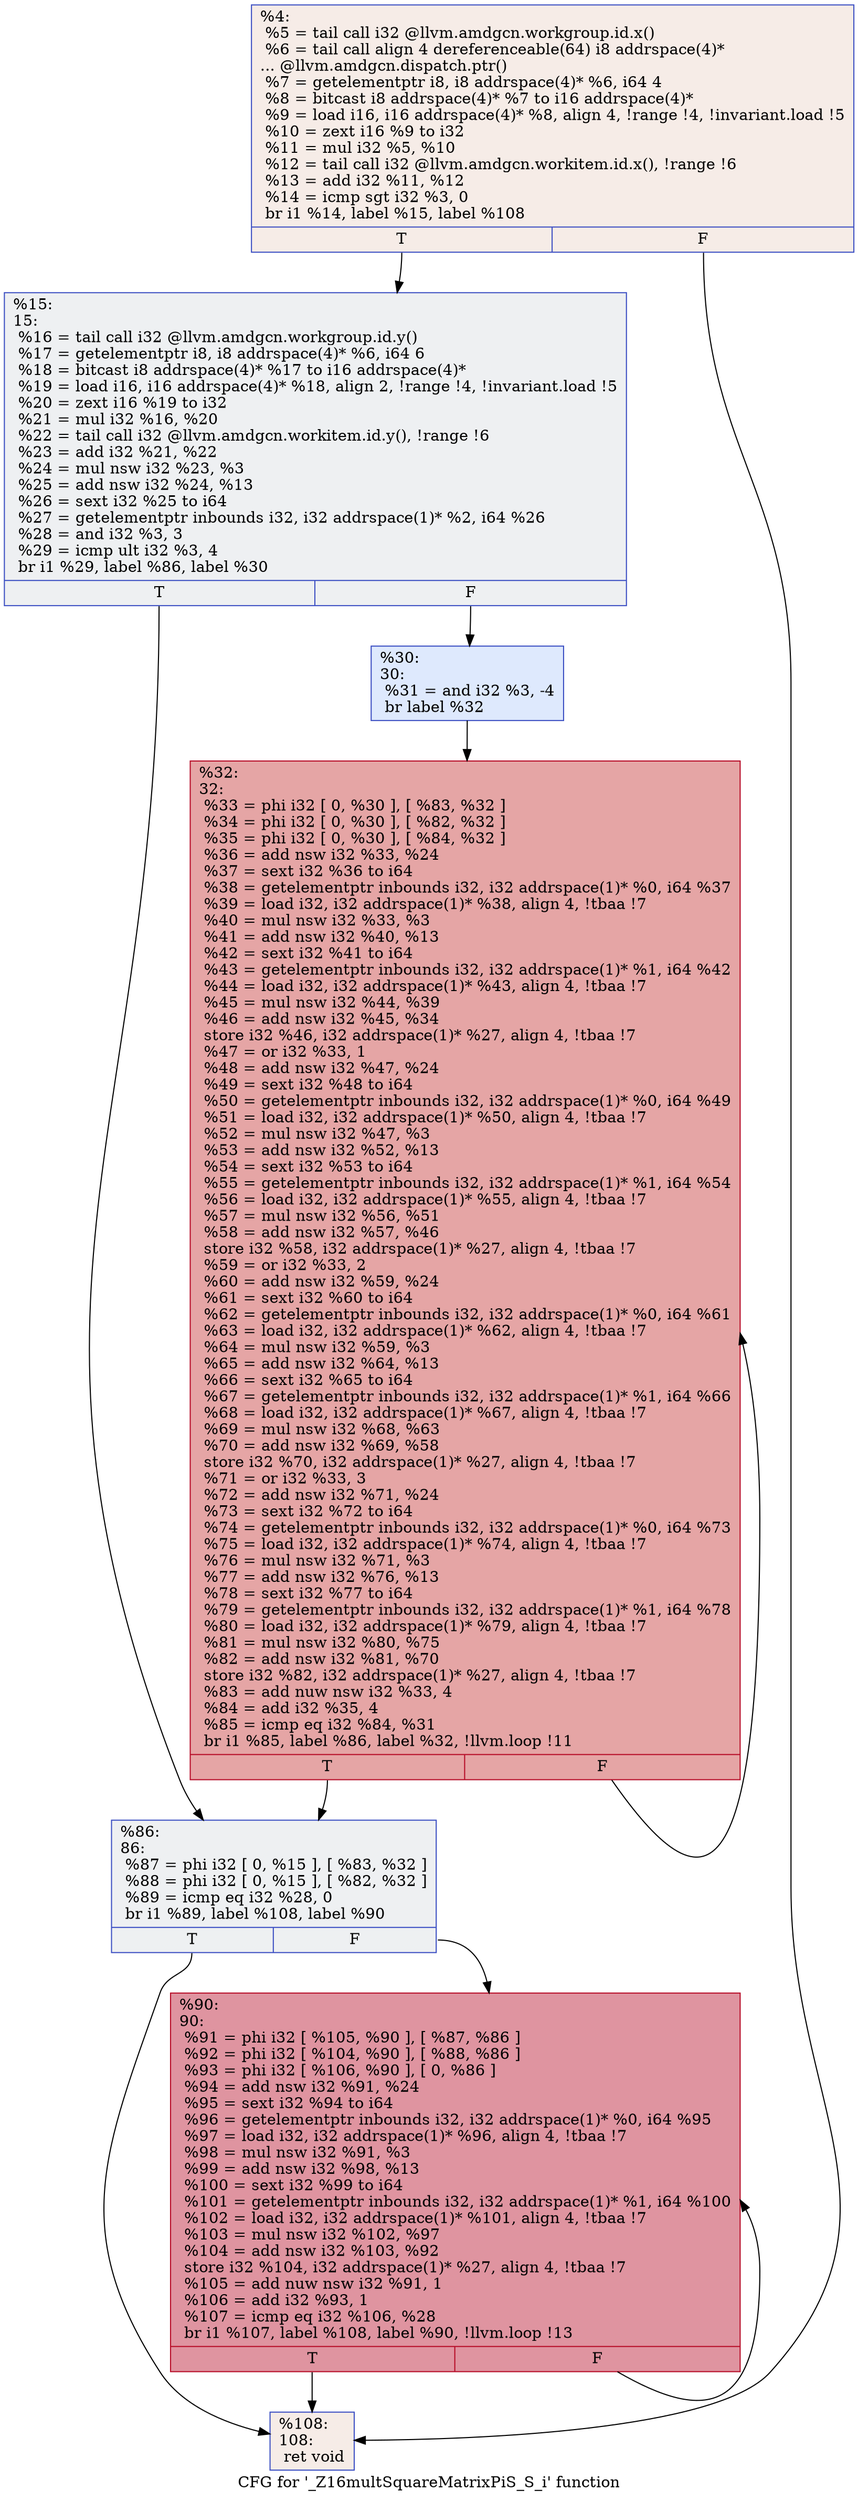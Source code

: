digraph "CFG for '_Z16multSquareMatrixPiS_S_i' function" {
	label="CFG for '_Z16multSquareMatrixPiS_S_i' function";

	Node0x46f0100 [shape=record,color="#3d50c3ff", style=filled, fillcolor="#ead5c970",label="{%4:\l  %5 = tail call i32 @llvm.amdgcn.workgroup.id.x()\l  %6 = tail call align 4 dereferenceable(64) i8 addrspace(4)*\l... @llvm.amdgcn.dispatch.ptr()\l  %7 = getelementptr i8, i8 addrspace(4)* %6, i64 4\l  %8 = bitcast i8 addrspace(4)* %7 to i16 addrspace(4)*\l  %9 = load i16, i16 addrspace(4)* %8, align 4, !range !4, !invariant.load !5\l  %10 = zext i16 %9 to i32\l  %11 = mul i32 %5, %10\l  %12 = tail call i32 @llvm.amdgcn.workitem.id.x(), !range !6\l  %13 = add i32 %11, %12\l  %14 = icmp sgt i32 %3, 0\l  br i1 %14, label %15, label %108\l|{<s0>T|<s1>F}}"];
	Node0x46f0100:s0 -> Node0x46f2010;
	Node0x46f0100:s1 -> Node0x46f20a0;
	Node0x46f2010 [shape=record,color="#3d50c3ff", style=filled, fillcolor="#d9dce170",label="{%15:\l15:                                               \l  %16 = tail call i32 @llvm.amdgcn.workgroup.id.y()\l  %17 = getelementptr i8, i8 addrspace(4)* %6, i64 6\l  %18 = bitcast i8 addrspace(4)* %17 to i16 addrspace(4)*\l  %19 = load i16, i16 addrspace(4)* %18, align 2, !range !4, !invariant.load !5\l  %20 = zext i16 %19 to i32\l  %21 = mul i32 %16, %20\l  %22 = tail call i32 @llvm.amdgcn.workitem.id.y(), !range !6\l  %23 = add i32 %21, %22\l  %24 = mul nsw i32 %23, %3\l  %25 = add nsw i32 %24, %13\l  %26 = sext i32 %25 to i64\l  %27 = getelementptr inbounds i32, i32 addrspace(1)* %2, i64 %26\l  %28 = and i32 %3, 3\l  %29 = icmp ult i32 %3, 4\l  br i1 %29, label %86, label %30\l|{<s0>T|<s1>F}}"];
	Node0x46f2010:s0 -> Node0x46f3fa0;
	Node0x46f2010:s1 -> Node0x46f4030;
	Node0x46f4030 [shape=record,color="#3d50c3ff", style=filled, fillcolor="#b5cdfa70",label="{%30:\l30:                                               \l  %31 = and i32 %3, -4\l  br label %32\l}"];
	Node0x46f4030 -> Node0x46f4230;
	Node0x46f4230 [shape=record,color="#b70d28ff", style=filled, fillcolor="#c5333470",label="{%32:\l32:                                               \l  %33 = phi i32 [ 0, %30 ], [ %83, %32 ]\l  %34 = phi i32 [ 0, %30 ], [ %82, %32 ]\l  %35 = phi i32 [ 0, %30 ], [ %84, %32 ]\l  %36 = add nsw i32 %33, %24\l  %37 = sext i32 %36 to i64\l  %38 = getelementptr inbounds i32, i32 addrspace(1)* %0, i64 %37\l  %39 = load i32, i32 addrspace(1)* %38, align 4, !tbaa !7\l  %40 = mul nsw i32 %33, %3\l  %41 = add nsw i32 %40, %13\l  %42 = sext i32 %41 to i64\l  %43 = getelementptr inbounds i32, i32 addrspace(1)* %1, i64 %42\l  %44 = load i32, i32 addrspace(1)* %43, align 4, !tbaa !7\l  %45 = mul nsw i32 %44, %39\l  %46 = add nsw i32 %45, %34\l  store i32 %46, i32 addrspace(1)* %27, align 4, !tbaa !7\l  %47 = or i32 %33, 1\l  %48 = add nsw i32 %47, %24\l  %49 = sext i32 %48 to i64\l  %50 = getelementptr inbounds i32, i32 addrspace(1)* %0, i64 %49\l  %51 = load i32, i32 addrspace(1)* %50, align 4, !tbaa !7\l  %52 = mul nsw i32 %47, %3\l  %53 = add nsw i32 %52, %13\l  %54 = sext i32 %53 to i64\l  %55 = getelementptr inbounds i32, i32 addrspace(1)* %1, i64 %54\l  %56 = load i32, i32 addrspace(1)* %55, align 4, !tbaa !7\l  %57 = mul nsw i32 %56, %51\l  %58 = add nsw i32 %57, %46\l  store i32 %58, i32 addrspace(1)* %27, align 4, !tbaa !7\l  %59 = or i32 %33, 2\l  %60 = add nsw i32 %59, %24\l  %61 = sext i32 %60 to i64\l  %62 = getelementptr inbounds i32, i32 addrspace(1)* %0, i64 %61\l  %63 = load i32, i32 addrspace(1)* %62, align 4, !tbaa !7\l  %64 = mul nsw i32 %59, %3\l  %65 = add nsw i32 %64, %13\l  %66 = sext i32 %65 to i64\l  %67 = getelementptr inbounds i32, i32 addrspace(1)* %1, i64 %66\l  %68 = load i32, i32 addrspace(1)* %67, align 4, !tbaa !7\l  %69 = mul nsw i32 %68, %63\l  %70 = add nsw i32 %69, %58\l  store i32 %70, i32 addrspace(1)* %27, align 4, !tbaa !7\l  %71 = or i32 %33, 3\l  %72 = add nsw i32 %71, %24\l  %73 = sext i32 %72 to i64\l  %74 = getelementptr inbounds i32, i32 addrspace(1)* %0, i64 %73\l  %75 = load i32, i32 addrspace(1)* %74, align 4, !tbaa !7\l  %76 = mul nsw i32 %71, %3\l  %77 = add nsw i32 %76, %13\l  %78 = sext i32 %77 to i64\l  %79 = getelementptr inbounds i32, i32 addrspace(1)* %1, i64 %78\l  %80 = load i32, i32 addrspace(1)* %79, align 4, !tbaa !7\l  %81 = mul nsw i32 %80, %75\l  %82 = add nsw i32 %81, %70\l  store i32 %82, i32 addrspace(1)* %27, align 4, !tbaa !7\l  %83 = add nuw nsw i32 %33, 4\l  %84 = add i32 %35, 4\l  %85 = icmp eq i32 %84, %31\l  br i1 %85, label %86, label %32, !llvm.loop !11\l|{<s0>T|<s1>F}}"];
	Node0x46f4230:s0 -> Node0x46f3fa0;
	Node0x46f4230:s1 -> Node0x46f4230;
	Node0x46f3fa0 [shape=record,color="#3d50c3ff", style=filled, fillcolor="#d9dce170",label="{%86:\l86:                                               \l  %87 = phi i32 [ 0, %15 ], [ %83, %32 ]\l  %88 = phi i32 [ 0, %15 ], [ %82, %32 ]\l  %89 = icmp eq i32 %28, 0\l  br i1 %89, label %108, label %90\l|{<s0>T|<s1>F}}"];
	Node0x46f3fa0:s0 -> Node0x46f20a0;
	Node0x46f3fa0:s1 -> Node0x46f70f0;
	Node0x46f70f0 [shape=record,color="#b70d28ff", style=filled, fillcolor="#b70d2870",label="{%90:\l90:                                               \l  %91 = phi i32 [ %105, %90 ], [ %87, %86 ]\l  %92 = phi i32 [ %104, %90 ], [ %88, %86 ]\l  %93 = phi i32 [ %106, %90 ], [ 0, %86 ]\l  %94 = add nsw i32 %91, %24\l  %95 = sext i32 %94 to i64\l  %96 = getelementptr inbounds i32, i32 addrspace(1)* %0, i64 %95\l  %97 = load i32, i32 addrspace(1)* %96, align 4, !tbaa !7\l  %98 = mul nsw i32 %91, %3\l  %99 = add nsw i32 %98, %13\l  %100 = sext i32 %99 to i64\l  %101 = getelementptr inbounds i32, i32 addrspace(1)* %1, i64 %100\l  %102 = load i32, i32 addrspace(1)* %101, align 4, !tbaa !7\l  %103 = mul nsw i32 %102, %97\l  %104 = add nsw i32 %103, %92\l  store i32 %104, i32 addrspace(1)* %27, align 4, !tbaa !7\l  %105 = add nuw nsw i32 %91, 1\l  %106 = add i32 %93, 1\l  %107 = icmp eq i32 %106, %28\l  br i1 %107, label %108, label %90, !llvm.loop !13\l|{<s0>T|<s1>F}}"];
	Node0x46f70f0:s0 -> Node0x46f20a0;
	Node0x46f70f0:s1 -> Node0x46f70f0;
	Node0x46f20a0 [shape=record,color="#3d50c3ff", style=filled, fillcolor="#ead5c970",label="{%108:\l108:                                              \l  ret void\l}"];
}

